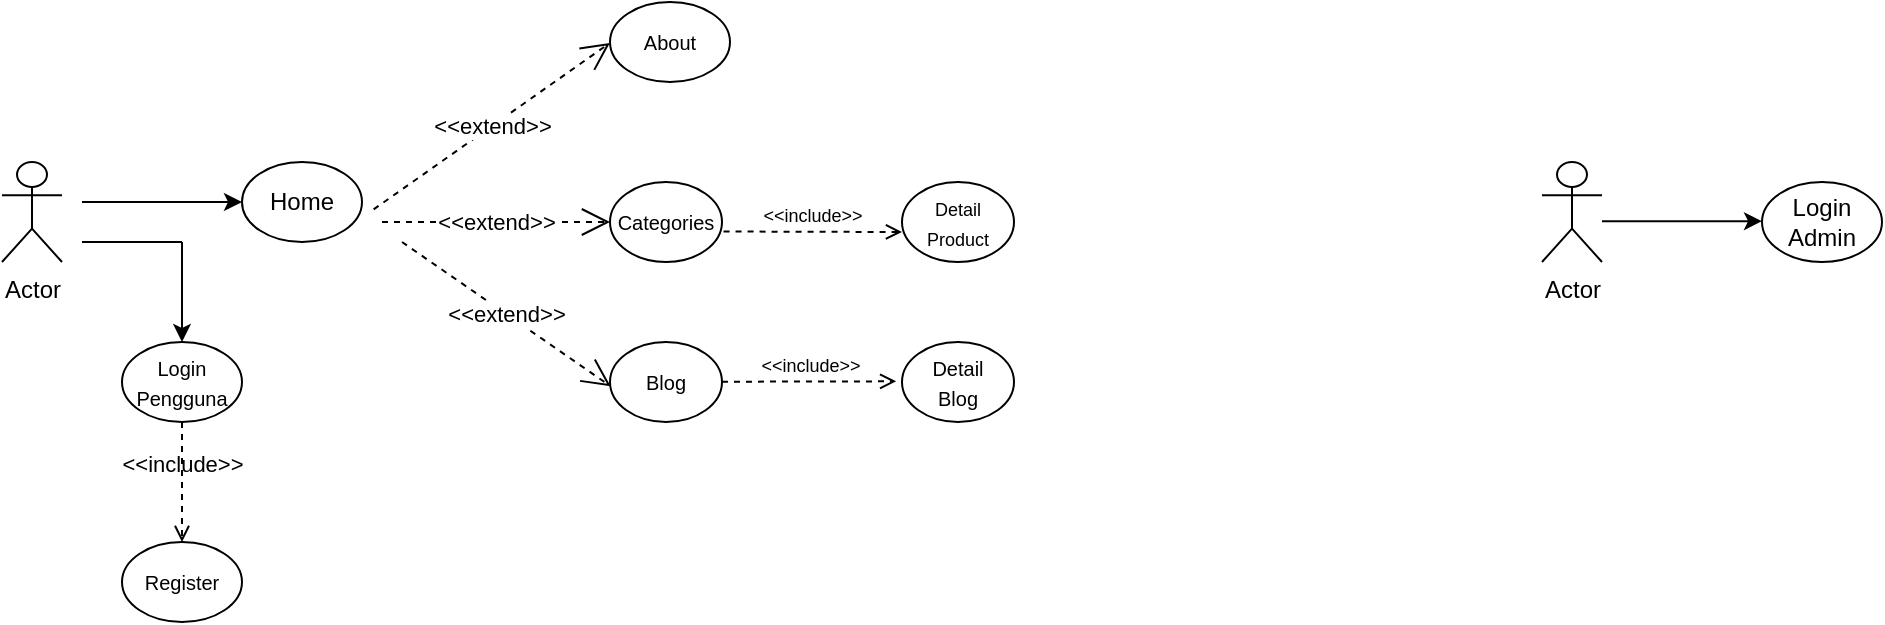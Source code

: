 <mxfile version="23.1.5" type="github">
  <diagram name="Halaman-1" id="JWCdcSVpEITs_3PXwoQ5">
    <mxGraphModel dx="1395" dy="653" grid="1" gridSize="10" guides="1" tooltips="1" connect="1" arrows="1" fold="1" page="1" pageScale="1" pageWidth="827" pageHeight="1169" math="0" shadow="0">
      <root>
        <mxCell id="0" />
        <mxCell id="1" parent="0" />
        <mxCell id="eMpC2xGucfPzEUAM92Bm-1" value="Actor" style="shape=umlActor;verticalLabelPosition=bottom;verticalAlign=top;html=1;" vertex="1" parent="1">
          <mxGeometry x="50" y="270" width="30" height="50" as="geometry" />
        </mxCell>
        <mxCell id="eMpC2xGucfPzEUAM92Bm-2" value="" style="endArrow=classic;html=1;rounded=0;" edge="1" parent="1">
          <mxGeometry width="50" height="50" relative="1" as="geometry">
            <mxPoint x="90" y="290" as="sourcePoint" />
            <mxPoint x="170" y="290" as="targetPoint" />
          </mxGeometry>
        </mxCell>
        <mxCell id="eMpC2xGucfPzEUAM92Bm-3" value="Home" style="ellipse;whiteSpace=wrap;html=1;" vertex="1" parent="1">
          <mxGeometry x="170" y="270" width="60" height="40" as="geometry" />
        </mxCell>
        <mxCell id="eMpC2xGucfPzEUAM92Bm-4" value="" style="endArrow=none;html=1;rounded=0;" edge="1" parent="1">
          <mxGeometry width="50" height="50" relative="1" as="geometry">
            <mxPoint x="90" y="310" as="sourcePoint" />
            <mxPoint x="140" y="310" as="targetPoint" />
          </mxGeometry>
        </mxCell>
        <mxCell id="eMpC2xGucfPzEUAM92Bm-5" value="" style="endArrow=classic;html=1;rounded=0;" edge="1" parent="1">
          <mxGeometry width="50" height="50" relative="1" as="geometry">
            <mxPoint x="140" y="310" as="sourcePoint" />
            <mxPoint x="140" y="360" as="targetPoint" />
          </mxGeometry>
        </mxCell>
        <mxCell id="eMpC2xGucfPzEUAM92Bm-6" value="&lt;font style=&quot;font-size: 10px;&quot;&gt;Login&lt;br&gt;Pengguna&lt;/font&gt;" style="ellipse;whiteSpace=wrap;html=1;" vertex="1" parent="1">
          <mxGeometry x="110" y="360" width="60" height="40" as="geometry" />
        </mxCell>
        <mxCell id="eMpC2xGucfPzEUAM92Bm-7" value="&amp;lt;&amp;lt;include&amp;gt;&amp;gt;" style="html=1;verticalAlign=bottom;labelBackgroundColor=none;endArrow=open;endFill=0;dashed=1;rounded=0;exitX=0.5;exitY=1;exitDx=0;exitDy=0;" edge="1" parent="1" source="eMpC2xGucfPzEUAM92Bm-6">
          <mxGeometry width="160" relative="1" as="geometry">
            <mxPoint x="280" y="350" as="sourcePoint" />
            <mxPoint x="140" y="460" as="targetPoint" />
          </mxGeometry>
        </mxCell>
        <mxCell id="eMpC2xGucfPzEUAM92Bm-8" value="&lt;font style=&quot;font-size: 10px;&quot;&gt;Register&lt;/font&gt;" style="ellipse;whiteSpace=wrap;html=1;" vertex="1" parent="1">
          <mxGeometry x="110" y="460" width="60" height="40" as="geometry" />
        </mxCell>
        <mxCell id="eMpC2xGucfPzEUAM92Bm-9" value="&amp;lt;&amp;lt;extend&amp;gt;&amp;gt;" style="endArrow=open;endSize=12;dashed=1;html=1;rounded=0;exitX=1.097;exitY=0.592;exitDx=0;exitDy=0;exitPerimeter=0;entryX=-0.001;entryY=0.512;entryDx=0;entryDy=0;entryPerimeter=0;" edge="1" parent="1" source="eMpC2xGucfPzEUAM92Bm-3" target="eMpC2xGucfPzEUAM92Bm-10">
          <mxGeometry width="160" relative="1" as="geometry">
            <mxPoint x="230" y="310" as="sourcePoint" />
            <mxPoint x="300" y="200" as="targetPoint" />
          </mxGeometry>
        </mxCell>
        <mxCell id="eMpC2xGucfPzEUAM92Bm-10" value="&lt;font style=&quot;font-size: 10px;&quot;&gt;About&lt;/font&gt;" style="ellipse;whiteSpace=wrap;html=1;" vertex="1" parent="1">
          <mxGeometry x="354" y="190" width="60" height="40" as="geometry" />
        </mxCell>
        <mxCell id="eMpC2xGucfPzEUAM92Bm-12" value="&amp;lt;&amp;lt;extend&amp;gt;&amp;gt;" style="endArrow=open;endSize=12;dashed=1;html=1;rounded=0;entryX=0;entryY=0.5;entryDx=0;entryDy=0;" edge="1" parent="1" target="eMpC2xGucfPzEUAM92Bm-17">
          <mxGeometry width="160" relative="1" as="geometry">
            <mxPoint x="240" y="300" as="sourcePoint" />
            <mxPoint x="351.424" y="300.6" as="targetPoint" />
          </mxGeometry>
        </mxCell>
        <mxCell id="eMpC2xGucfPzEUAM92Bm-14" value="&lt;font style=&quot;font-size: 9px;&quot;&gt;&amp;lt;&amp;lt;include&amp;gt;&amp;gt;&lt;/font&gt;" style="html=1;verticalAlign=bottom;labelBackgroundColor=none;endArrow=open;endFill=0;dashed=1;rounded=0;exitX=1.014;exitY=0.619;exitDx=0;exitDy=0;exitPerimeter=0;" edge="1" parent="1" source="eMpC2xGucfPzEUAM92Bm-17">
          <mxGeometry width="160" relative="1" as="geometry">
            <mxPoint x="412.912" y="305.2" as="sourcePoint" />
            <mxPoint x="500" y="305" as="targetPoint" />
          </mxGeometry>
        </mxCell>
        <mxCell id="eMpC2xGucfPzEUAM92Bm-15" value="&lt;font style=&quot;&quot;&gt;&lt;font style=&quot;font-size: 9px;&quot;&gt;Detail&lt;br&gt;Product&lt;/font&gt;&lt;br&gt;&lt;/font&gt;" style="ellipse;whiteSpace=wrap;html=1;" vertex="1" parent="1">
          <mxGeometry x="500" y="280" width="56" height="40" as="geometry" />
        </mxCell>
        <mxCell id="eMpC2xGucfPzEUAM92Bm-16" value="&amp;lt;&amp;lt;extend&amp;gt;&amp;gt;" style="endArrow=open;endSize=12;dashed=1;html=1;rounded=0;entryX=0.006;entryY=0.553;entryDx=0;entryDy=0;entryPerimeter=0;" edge="1" parent="1" target="eMpC2xGucfPzEUAM92Bm-18">
          <mxGeometry width="160" relative="1" as="geometry">
            <mxPoint x="250" y="310" as="sourcePoint" />
            <mxPoint x="330" y="370" as="targetPoint" />
          </mxGeometry>
        </mxCell>
        <mxCell id="eMpC2xGucfPzEUAM92Bm-17" value="&lt;font style=&quot;font-size: 10px;&quot;&gt;Categories&lt;/font&gt;" style="ellipse;whiteSpace=wrap;html=1;" vertex="1" parent="1">
          <mxGeometry x="354" y="280" width="56" height="40" as="geometry" />
        </mxCell>
        <mxCell id="eMpC2xGucfPzEUAM92Bm-18" value="&lt;font style=&quot;font-size: 10px;&quot;&gt;Blog&lt;/font&gt;" style="ellipse;whiteSpace=wrap;html=1;" vertex="1" parent="1">
          <mxGeometry x="354" y="360" width="56" height="40" as="geometry" />
        </mxCell>
        <mxCell id="eMpC2xGucfPzEUAM92Bm-20" value="&lt;font style=&quot;font-size: 9px;&quot;&gt;&amp;lt;&amp;lt;include&amp;gt;&amp;gt;&lt;/font&gt;" style="html=1;verticalAlign=bottom;labelBackgroundColor=none;endArrow=open;endFill=0;dashed=1;rounded=0;exitX=1.052;exitY=0.63;exitDx=0;exitDy=0;exitPerimeter=0;" edge="1" parent="1">
          <mxGeometry width="160" relative="1" as="geometry">
            <mxPoint x="410.002" y="379.86" as="sourcePoint" />
            <mxPoint x="497.09" y="379.66" as="targetPoint" />
          </mxGeometry>
        </mxCell>
        <mxCell id="eMpC2xGucfPzEUAM92Bm-21" value="&lt;font style=&quot;&quot;&gt;&lt;font style=&quot;font-size: 10px;&quot;&gt;&lt;font style=&quot;&quot;&gt;Detail&lt;br&gt;&lt;/font&gt;Blog&lt;/font&gt;&lt;br&gt;&lt;/font&gt;" style="ellipse;whiteSpace=wrap;html=1;" vertex="1" parent="1">
          <mxGeometry x="500" y="360" width="56" height="40" as="geometry" />
        </mxCell>
        <mxCell id="eMpC2xGucfPzEUAM92Bm-22" value="Actor" style="shape=umlActor;verticalLabelPosition=bottom;verticalAlign=top;html=1;" vertex="1" parent="1">
          <mxGeometry x="820" y="270" width="30" height="50" as="geometry" />
        </mxCell>
        <mxCell id="eMpC2xGucfPzEUAM92Bm-23" value="" style="endArrow=classic;html=1;rounded=0;" edge="1" parent="1">
          <mxGeometry width="50" height="50" relative="1" as="geometry">
            <mxPoint x="850" y="299.58" as="sourcePoint" />
            <mxPoint x="930" y="299.58" as="targetPoint" />
          </mxGeometry>
        </mxCell>
        <mxCell id="eMpC2xGucfPzEUAM92Bm-25" value="Login&lt;br&gt;Admin" style="ellipse;whiteSpace=wrap;html=1;" vertex="1" parent="1">
          <mxGeometry x="930" y="280" width="60" height="40" as="geometry" />
        </mxCell>
      </root>
    </mxGraphModel>
  </diagram>
</mxfile>
